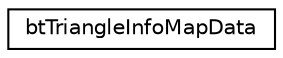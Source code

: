 digraph "Graphical Class Hierarchy"
{
  edge [fontname="Helvetica",fontsize="10",labelfontname="Helvetica",labelfontsize="10"];
  node [fontname="Helvetica",fontsize="10",shape=record];
  rankdir="LR";
  Node1 [label="btTriangleInfoMapData",height=0.2,width=0.4,color="black", fillcolor="white", style="filled",URL="$structbt_triangle_info_map_data.html"];
}
